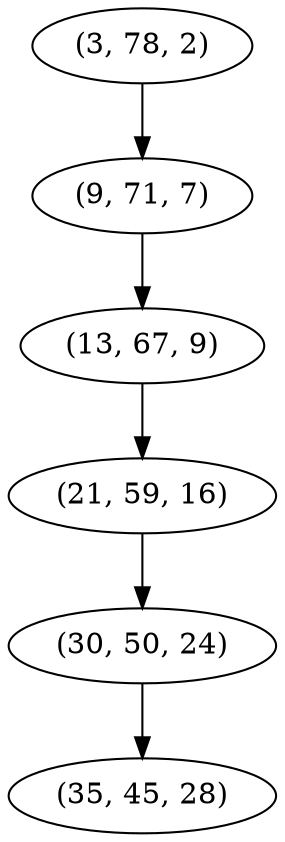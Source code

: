 digraph tree {
    "(3, 78, 2)";
    "(9, 71, 7)";
    "(13, 67, 9)";
    "(21, 59, 16)";
    "(30, 50, 24)";
    "(35, 45, 28)";
    "(3, 78, 2)" -> "(9, 71, 7)";
    "(9, 71, 7)" -> "(13, 67, 9)";
    "(13, 67, 9)" -> "(21, 59, 16)";
    "(21, 59, 16)" -> "(30, 50, 24)";
    "(30, 50, 24)" -> "(35, 45, 28)";
}
